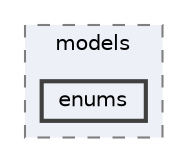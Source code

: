 digraph "xenon/includes/xenon/models/enums"
{
 // LATEX_PDF_SIZE
  bgcolor="transparent";
  edge [fontname=Helvetica,fontsize=10,labelfontname=Helvetica,labelfontsize=10];
  node [fontname=Helvetica,fontsize=10,shape=box,height=0.2,width=0.4];
  compound=true
  subgraph clusterdir_fdb222603bbc0e26193fb99c0f037cbc {
    graph [ bgcolor="#edf0f7", pencolor="grey50", label="models", fontname=Helvetica,fontsize=10 style="filled,dashed", URL="dir_fdb222603bbc0e26193fb99c0f037cbc.html",tooltip=""]
  dir_68cde46dd12322a1ee908e7e3b256fc8 [label="enums", fillcolor="#edf0f7", color="grey25", style="filled,bold", URL="dir_68cde46dd12322a1ee908e7e3b256fc8.html",tooltip=""];
  }
}
